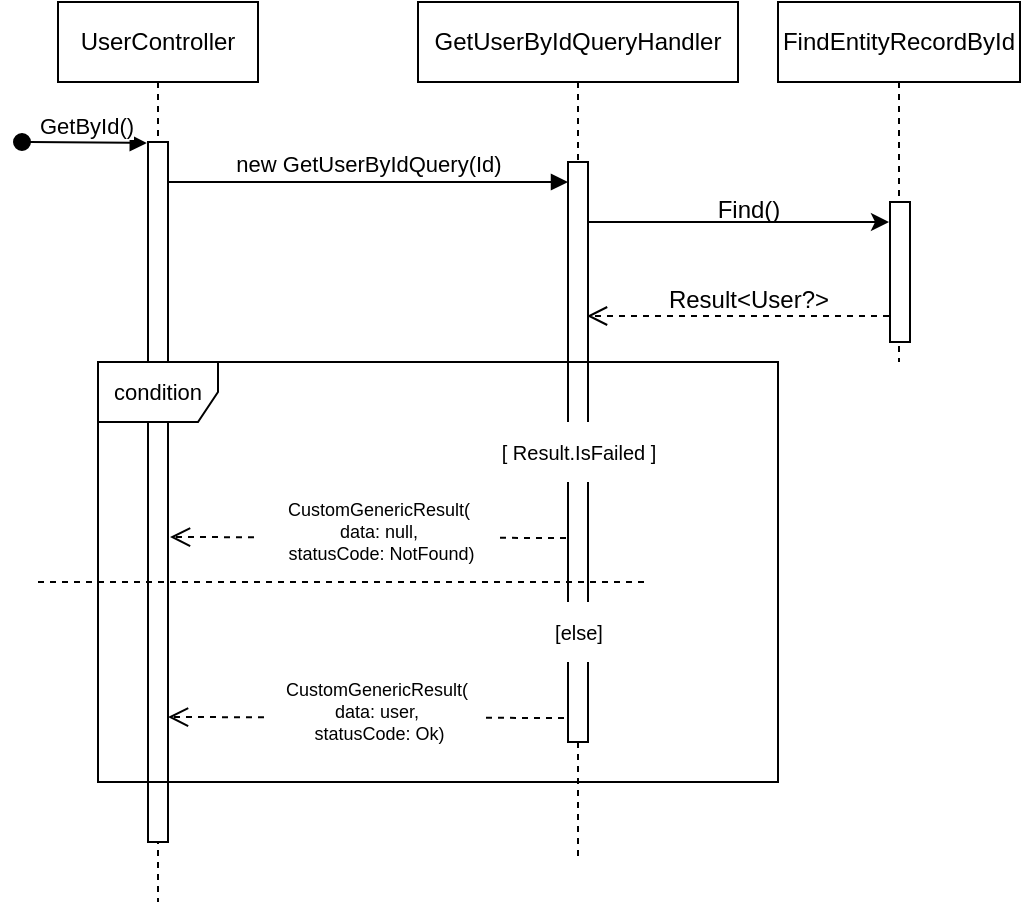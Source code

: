 <mxfile version="22.1.16" type="github">
  <diagram name="Page-1" id="2YBvvXClWsGukQMizWep">
    <mxGraphModel dx="733" dy="362" grid="1" gridSize="10" guides="1" tooltips="1" connect="1" arrows="1" fold="1" page="1" pageScale="1" pageWidth="850" pageHeight="1100" math="0" shadow="0">
      <root>
        <mxCell id="0" />
        <mxCell id="1" parent="0" />
        <mxCell id="U5JM5fZHrac_0It8cKO1-1" value="UserController" style="shape=umlLifeline;perimeter=lifelinePerimeter;whiteSpace=wrap;html=1;container=0;dropTarget=0;collapsible=0;recursiveResize=0;outlineConnect=0;portConstraint=eastwest;newEdgeStyle={&quot;edgeStyle&quot;:&quot;elbowEdgeStyle&quot;,&quot;elbow&quot;:&quot;vertical&quot;,&quot;curved&quot;:0,&quot;rounded&quot;:0};" parent="1" vertex="1">
          <mxGeometry x="40" y="40" width="100" height="450" as="geometry" />
        </mxCell>
        <mxCell id="U5JM5fZHrac_0It8cKO1-3" value="GetById()" style="html=1;verticalAlign=bottom;startArrow=oval;endArrow=block;startSize=8;edgeStyle=elbowEdgeStyle;elbow=vertical;curved=0;rounded=0;entryX=-0.26;entryY=0.004;entryDx=0;entryDy=0;entryPerimeter=0;" parent="U5JM5fZHrac_0It8cKO1-1" edge="1">
          <mxGeometry relative="1" as="geometry">
            <mxPoint x="-18" y="70" as="sourcePoint" />
            <mxPoint x="44.4" y="71.4" as="targetPoint" />
          </mxGeometry>
        </mxCell>
        <mxCell id="U5JM5fZHrac_0It8cKO1-4" value="GetUserByIdQueryHandler" style="shape=umlLifeline;perimeter=lifelinePerimeter;whiteSpace=wrap;html=1;container=0;dropTarget=0;collapsible=0;recursiveResize=0;outlineConnect=0;portConstraint=eastwest;newEdgeStyle={&quot;edgeStyle&quot;:&quot;elbowEdgeStyle&quot;,&quot;elbow&quot;:&quot;vertical&quot;,&quot;curved&quot;:0,&quot;rounded&quot;:0};" parent="1" vertex="1">
          <mxGeometry x="220" y="40" width="160" height="430" as="geometry" />
        </mxCell>
        <mxCell id="U5JM5fZHrac_0It8cKO1-5" value="" style="html=1;points=[];perimeter=orthogonalPerimeter;outlineConnect=0;targetShapes=umlLifeline;portConstraint=eastwest;newEdgeStyle={&quot;edgeStyle&quot;:&quot;elbowEdgeStyle&quot;,&quot;elbow&quot;:&quot;vertical&quot;,&quot;curved&quot;:0,&quot;rounded&quot;:0};" parent="U5JM5fZHrac_0It8cKO1-4" vertex="1">
          <mxGeometry x="75" y="80" width="10" height="290" as="geometry" />
        </mxCell>
        <mxCell id="U5JM5fZHrac_0It8cKO1-6" value="new GetUserByIdQuery(Id)" style="html=1;verticalAlign=bottom;endArrow=block;edgeStyle=elbowEdgeStyle;elbow=vertical;curved=0;rounded=0;" parent="1" source="U5JM5fZHrac_0It8cKO1-23" target="U5JM5fZHrac_0It8cKO1-5" edge="1">
          <mxGeometry relative="1" as="geometry">
            <mxPoint x="95" y="130" as="sourcePoint" />
            <Array as="points">
              <mxPoint x="180" y="130" />
            </Array>
            <mxPoint x="290" y="130" as="targetPoint" />
          </mxGeometry>
        </mxCell>
        <mxCell id="U5JM5fZHrac_0It8cKO1-8" value="FindEntityRecordById" style="shape=umlLifeline;perimeter=lifelinePerimeter;whiteSpace=wrap;html=1;container=0;dropTarget=0;collapsible=0;recursiveResize=0;outlineConnect=0;portConstraint=eastwest;newEdgeStyle={&quot;edgeStyle&quot;:&quot;elbowEdgeStyle&quot;,&quot;elbow&quot;:&quot;vertical&quot;,&quot;curved&quot;:0,&quot;rounded&quot;:0};" parent="1" vertex="1">
          <mxGeometry x="400" y="40" width="121" height="180" as="geometry" />
        </mxCell>
        <mxCell id="U5JM5fZHrac_0It8cKO1-9" value="" style="html=1;points=[];perimeter=orthogonalPerimeter;outlineConnect=0;targetShapes=umlLifeline;portConstraint=eastwest;newEdgeStyle={&quot;edgeStyle&quot;:&quot;elbowEdgeStyle&quot;,&quot;elbow&quot;:&quot;vertical&quot;,&quot;curved&quot;:0,&quot;rounded&quot;:0};" parent="U5JM5fZHrac_0It8cKO1-8" vertex="1">
          <mxGeometry x="56" y="100" width="10" height="70" as="geometry" />
        </mxCell>
        <mxCell id="U5JM5fZHrac_0It8cKO1-23" value="" style="rounded=0;whiteSpace=wrap;html=1;" parent="1" vertex="1">
          <mxGeometry x="85" y="110" width="10" height="350" as="geometry" />
        </mxCell>
        <mxCell id="U5JM5fZHrac_0It8cKO1-13" value="Result&amp;lt;User?&amp;gt;" style="text;html=1;strokeColor=none;fillColor=none;align=center;verticalAlign=middle;whiteSpace=wrap;rounded=0;" parent="1" vertex="1">
          <mxGeometry x="342.5" y="174" width="85" height="30" as="geometry" />
        </mxCell>
        <mxCell id="U5JM5fZHrac_0It8cKO1-19" value="Find()" style="text;html=1;align=center;verticalAlign=middle;resizable=0;points=[];autosize=1;strokeColor=none;fillColor=none;" parent="1" vertex="1">
          <mxGeometry x="360" y="129" width="50" height="30" as="geometry" />
        </mxCell>
        <mxCell id="U5JM5fZHrac_0It8cKO1-10" value="" style="endArrow=classic;html=1;rounded=0;" parent="1" edge="1">
          <mxGeometry width="50" height="50" relative="1" as="geometry">
            <mxPoint x="304.5" y="150" as="sourcePoint" />
            <mxPoint x="455.5" y="150" as="targetPoint" />
          </mxGeometry>
        </mxCell>
        <mxCell id="U5JM5fZHrac_0It8cKO1-17" value="" style="html=1;verticalAlign=bottom;endArrow=open;dashed=1;endSize=8;edgeStyle=elbowEdgeStyle;elbow=vertical;curved=0;rounded=0;" parent="1" edge="1">
          <mxGeometry x="0.005" relative="1" as="geometry">
            <mxPoint x="304.5" y="197.003" as="targetPoint" />
            <Array as="points" />
            <mxPoint x="455.5" y="197.003" as="sourcePoint" />
            <mxPoint as="offset" />
          </mxGeometry>
        </mxCell>
        <mxCell id="U5JM5fZHrac_0It8cKO1-24" value="" style="html=1;verticalAlign=bottom;endArrow=block;edgeStyle=elbowEdgeStyle;elbow=vertical;curved=0;rounded=0;" parent="1" target="U5JM5fZHrac_0It8cKO1-23" edge="1">
          <mxGeometry relative="1" as="geometry">
            <mxPoint x="95" y="130" as="sourcePoint" />
            <Array as="points" />
            <mxPoint x="295" y="130" as="targetPoint" />
          </mxGeometry>
        </mxCell>
        <mxCell id="U5JM5fZHrac_0It8cKO1-22" value="&lt;font style=&quot;font-size: 11px;&quot;&gt;condition&lt;/font&gt;" style="shape=umlFrame;whiteSpace=wrap;html=1;pointerEvents=0;direction=east;" parent="1" vertex="1">
          <mxGeometry x="60" y="220" width="340" height="210" as="geometry" />
        </mxCell>
        <mxCell id="U5JM5fZHrac_0It8cKO1-25" value="[ Result.IsFailed ]" style="text;html=1;align=center;verticalAlign=middle;resizable=0;points=[];autosize=1;strokeColor=none;fillColor=default;fontSize=10;" parent="1" vertex="1">
          <mxGeometry x="250" y="250" width="100" height="30" as="geometry" />
        </mxCell>
        <mxCell id="U5JM5fZHrac_0It8cKO1-26" value="" style="html=1;verticalAlign=bottom;endArrow=open;dashed=1;endSize=8;edgeStyle=elbowEdgeStyle;elbow=vertical;curved=0;rounded=0;strokeColor=default;" parent="1" edge="1">
          <mxGeometry x="0.005" relative="1" as="geometry">
            <mxPoint x="96" y="307" as="targetPoint" />
            <Array as="points" />
            <mxPoint x="294" y="308.003" as="sourcePoint" />
            <mxPoint as="offset" />
          </mxGeometry>
        </mxCell>
        <mxCell id="U5JM5fZHrac_0It8cKO1-27" value="&lt;font style=&quot;font-size: 9px;&quot;&gt;CustomGenericResult(&lt;br style=&quot;font-size: 9px;&quot;&gt;data: null,&lt;br style=&quot;font-size: 9px;&quot;&gt;&amp;nbsp;statusCode: NotFound)&lt;/font&gt;" style="text;html=1;align=center;verticalAlign=middle;resizable=0;points=[];autosize=1;strokeColor=none;fillColor=default;fontSize=9;" parent="1" vertex="1">
          <mxGeometry x="140" y="280" width="120" height="50" as="geometry" />
        </mxCell>
        <mxCell id="U5JM5fZHrac_0It8cKO1-28" value="" style="endArrow=none;dashed=1;html=1;rounded=0;" parent="1" edge="1">
          <mxGeometry width="50" height="50" relative="1" as="geometry">
            <mxPoint x="30" y="330" as="sourcePoint" />
            <mxPoint x="333" y="330" as="targetPoint" />
          </mxGeometry>
        </mxCell>
        <mxCell id="U5JM5fZHrac_0It8cKO1-29" value="[else]" style="text;html=1;align=center;verticalAlign=middle;resizable=0;points=[];autosize=1;strokeColor=none;fillColor=default;fontSize=10;imageWidth=24;arcSize=12;strokeOpacity=100;resizeHeight=0;" parent="1" vertex="1">
          <mxGeometry x="275" y="340" width="50" height="30" as="geometry" />
        </mxCell>
        <mxCell id="U5JM5fZHrac_0It8cKO1-30" value="" style="html=1;verticalAlign=bottom;endArrow=open;dashed=1;endSize=8;edgeStyle=elbowEdgeStyle;elbow=vertical;curved=0;rounded=0;entryX=1.143;entryY=0.533;entryDx=0;entryDy=0;entryPerimeter=0;" parent="1" edge="1">
          <mxGeometry x="0.005" relative="1" as="geometry">
            <mxPoint x="95" y="397" as="targetPoint" />
            <Array as="points" />
            <mxPoint x="293" y="398.003" as="sourcePoint" />
            <mxPoint as="offset" />
          </mxGeometry>
        </mxCell>
        <mxCell id="U5JM5fZHrac_0It8cKO1-31" value="&lt;font style=&quot;font-size: 9px;&quot;&gt;CustomGenericResult(&lt;br style=&quot;font-size: 9px;&quot;&gt;data: user,&lt;br style=&quot;font-size: 9px;&quot;&gt;&amp;nbsp;statusCode: Ok)&lt;/font&gt;" style="text;html=1;align=center;verticalAlign=middle;resizable=0;points=[];autosize=1;strokeColor=none;fillColor=default;fontSize=9;" parent="1" vertex="1">
          <mxGeometry x="144" y="370" width="110" height="50" as="geometry" />
        </mxCell>
      </root>
    </mxGraphModel>
  </diagram>
</mxfile>
